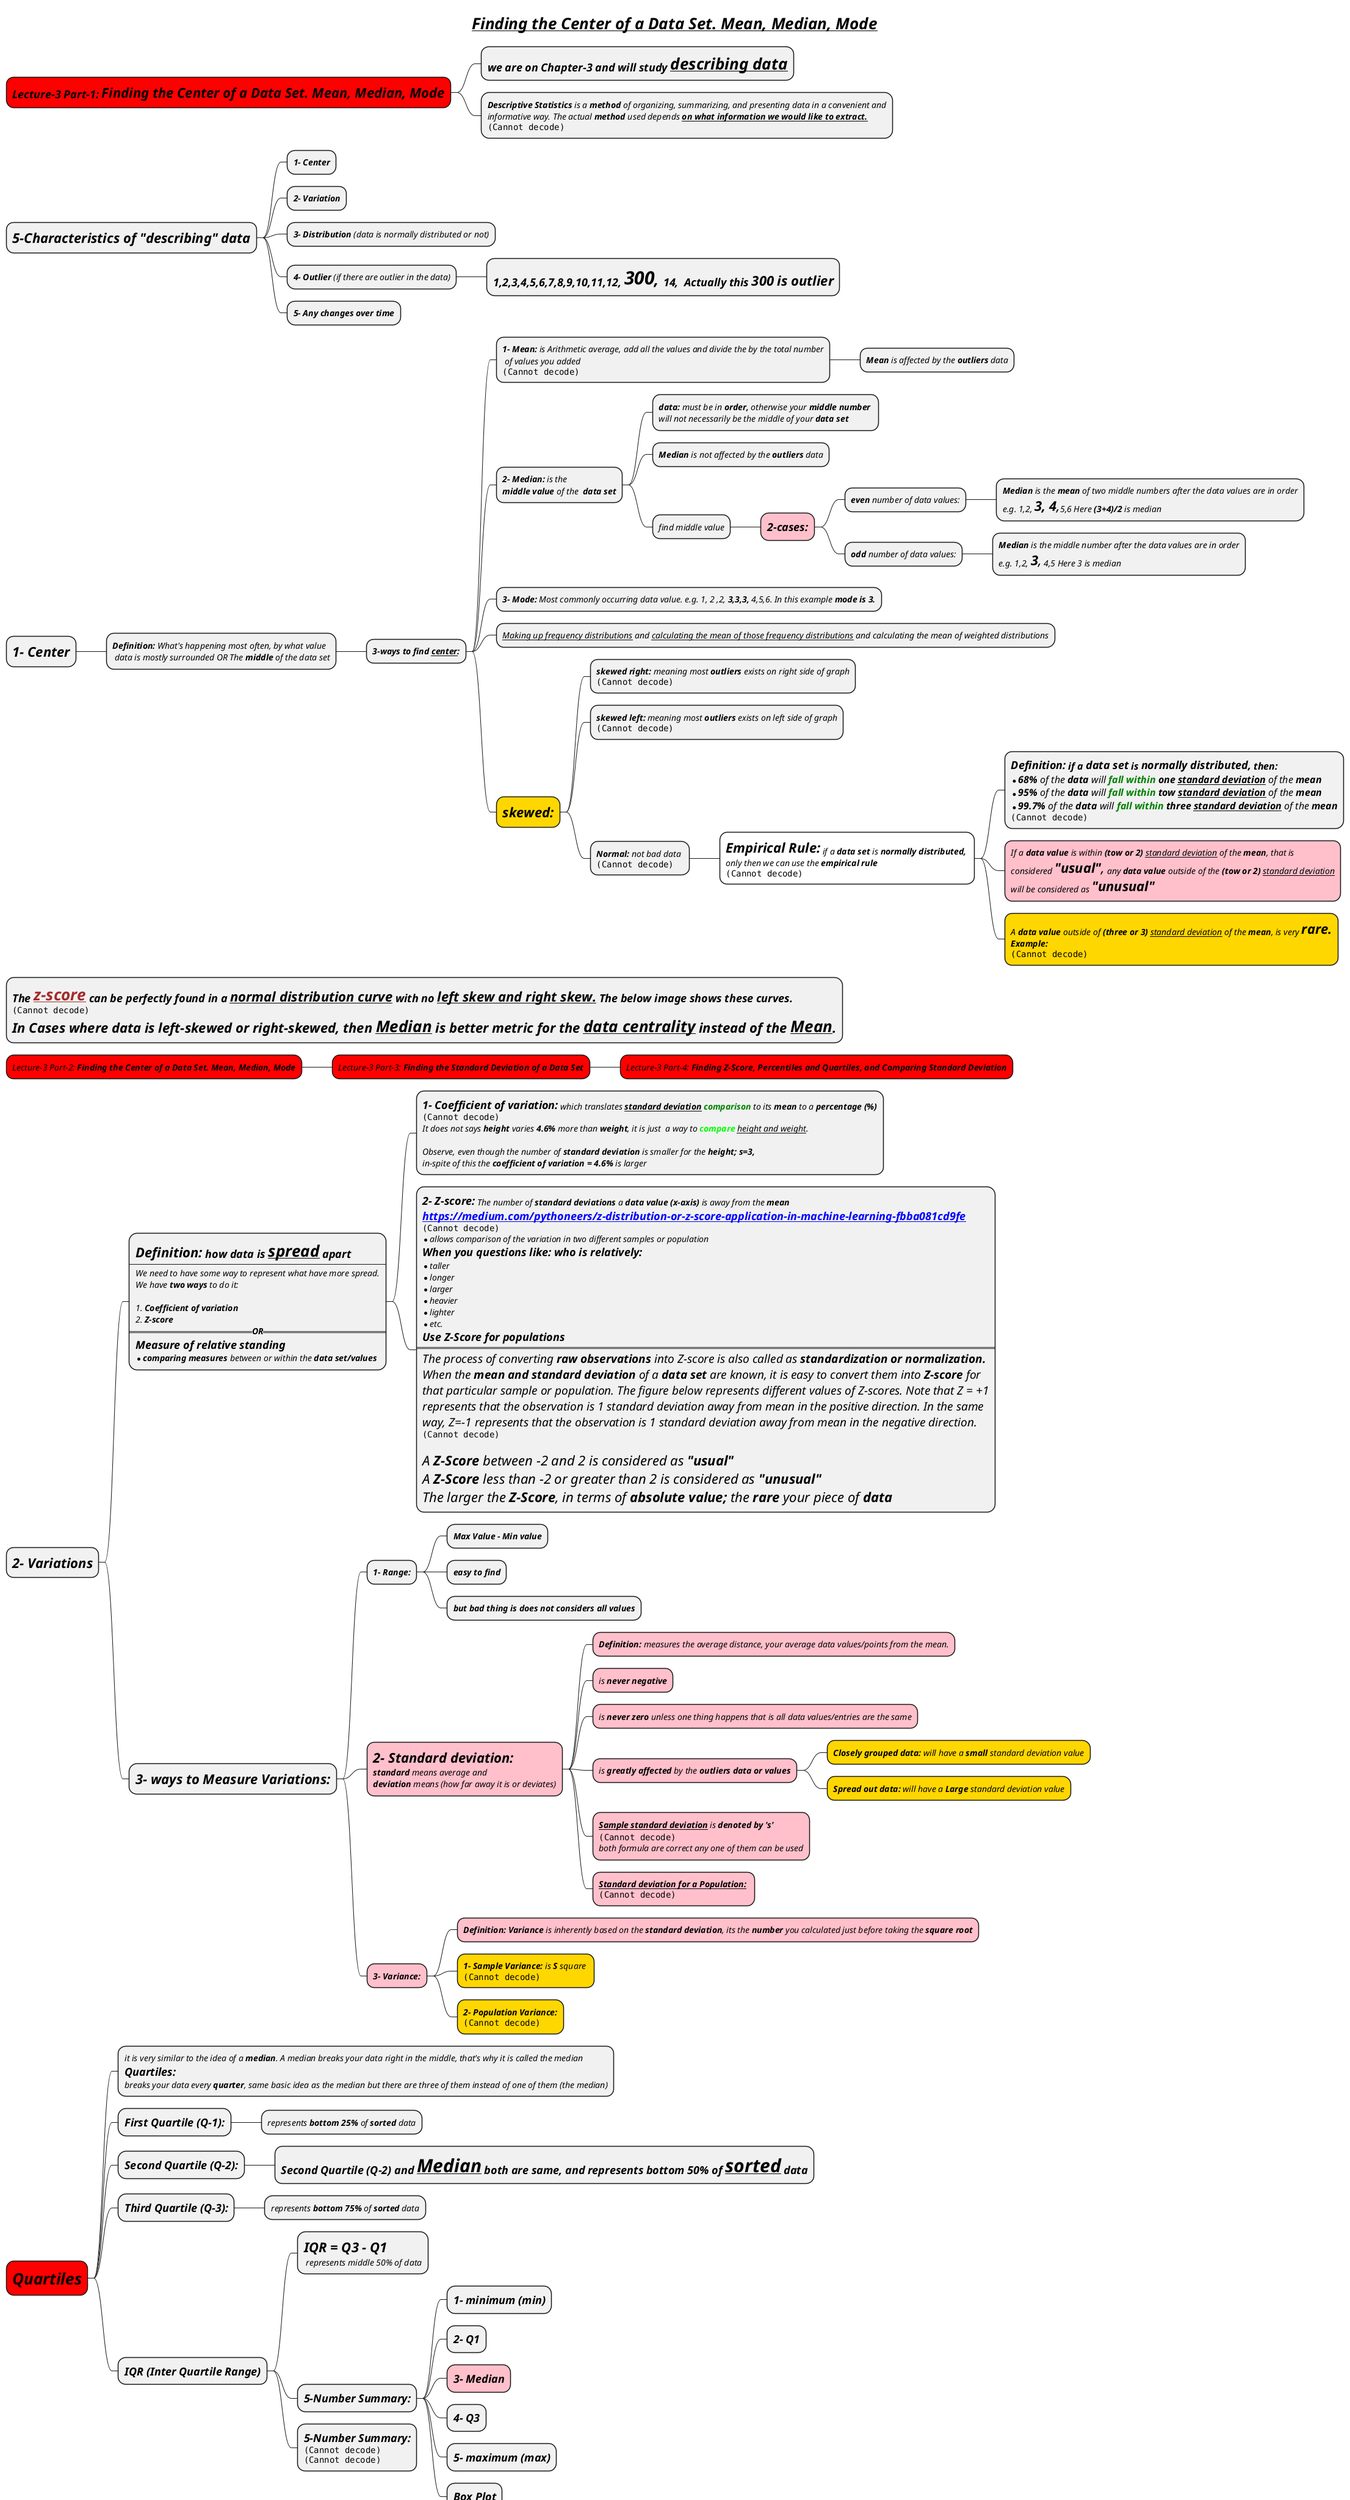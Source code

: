 @startmindmap
skinparam node {
    FontStyle italic
}

title =__//Finding the Center of a Data Set. Mean, Median, Mode//__

*[#red] =Lecture-3 Part-1: **Finding the Center of a Data Set. Mean, Median, Mode**
** = we are on Chapter-3 and will study **__describing data__**

**:**Descriptive Statistics** is a **method** of organizing, summarizing, and presenting data in a convenient and
informative way. The actual **method** used depends **__on what information we would like to extract.__**
<img:images/img_31.png>;


* <size: 22>**5-Characteristics of "describing" data**
** **1- Center**
** **2- Variation**
** **3- Distribution** (data is normally distributed or not)
** **4- Outlier** (if there are outlier in the data)
*** = 1,2,3,4,5,6,7,8,9,10,11,12, <size:22>**300**, </size>14,  Actually this **300 is outlier**
** **5- Any changes over time**


* =**1- Center**
** **Definition:** What's happening most often, by what value\n data is mostly surrounded OR The **middle** of the data set
*** **3-ways to find __center__:**
**** **1- Mean:** is Arithmetic average, add all the values and divide the by the total number\n of values you added\n<img:images/img_12.png>
***** **Mean** is affected by the **outliers** data
**** **2- Median:** is the \n**middle value** of the  **data set**
***** **data:** must be in **order,** otherwise your **middle number** \nwill not necessarily be the middle of your **data set**
***** **Median** is not affected by the **outliers** data
***** find middle value
******[#pink] =2-cases:
******* **even** number of data values:
******** **Median** is the **mean** of two middle numbers after the data values are in order\ne.g. 1,2, <size:22>**3, 4**,</size>5,6 Here **(3+4)/2** is median
******* **odd** number of data values:
******** **Median** is the middle number after the data values are in order\ne.g. 1,2, <size:22>**3**,</size> 4,5 Here 3 is median
**** **3- Mode:** Most commonly occurring data value. e.g. 1, 2 ,2, **3,3,3,** 4,5,6. In this example **mode is 3.**
**** __Making up frequency distributions__ and __calculating the mean of those frequency distributions__ and calculating the mean of weighted distributions
****[#gold] <size: 22>**skewed:**</size>
***** **skewed right:** meaning most** outliers** exists on right side of graph\n<img:images/img_13.png>
***** **skewed left:** meaning most **outliers** exists on left side of graph\n<img:images/img_14.png>
***** **Normal:** not bad data \n<img:images/img_15.png>
******[#white] <size:22>**Empirical Rule:**</size> if a **data set** is **normally distributed,** \nonly then we can use the **empirical rule**\n<img:images/img_22.png>
*******:==**Definition:** if a **data set** is **normally distributed,** then:
* <size:16>**68%** of the **data** will <color #green>**fall within**</color> **one __standard deviation__** of the **mean**
* <size:16>**95%** of the **data** will <color #green>**fall within**</color> **tow __standard deviation__** of the **mean**
* <size:16>**99.7%** of the **data** will <color #green>**fall within**</color> **three __standard deviation__** of the **mean**
<img:images/img_24.png>;


*******[#pink]:If a **data value** is within **(tow or 2)** __standard deviation__ of the **mean**, that is
considered <size:22>**"usual"**,</size> any **data value** outside of the **(tow or 2)** __standard deviation__
will be considered as <size:22>**"unusual"**</size>;

*******[#gold]:A **data value** outside of **(three or 3)** __standard deviation__ of the **mean**, is very <size:22>**rare.**</size>
**Example:**
<img:images/img_19.png>;

*:=The __<color #brown>z-score</color>__ can be perfectly found in a __normal distribution curve__ with no __left skew and right skew.__ The below image shows these curves.
<img:images/img_23.png>
=//In Cases where data is left-skewed or right-skewed, then __Median__ is better metric for the __data centrality__ instead of the __Mean__.//;


*[#red] Lecture-3 Part-2: **Finding the Center of a Data Set. Mean, Median, Mode**
**[#red] Lecture-3 Part-3: **Finding the Standard Deviation of a Data Set**
***[#red] Lecture-3 Part-4: **Finding Z-Score, Percentiles and Quartiles, and Comparing Standard Deviation**


* =**2- Variations**
**:=**Definition:** how data is **__spread__** apart
----
We need to have some way to represent what have more spread.
We have **two ways** to do it:

# **Coefficient of variation**
# **Z-score**
==**OR**==
=Measure of relative standing
* **comparing measures** between or within the **data set/values**;

***:<size:18>**1- Coefficient of variation:**</size> which translates __**standard deviation**__ <color #green>**comparison**</color> to its **mean** to a **percentage (%)**
<img:images/img_20.png>
It does not says **height** varies **4.6%** more than **weight**, it is just  a way to <color #lime>**compare**</color> __height and weight__.

Observe, even though the number of **standard deviation** is smaller for the **height; s=3,**
in-spite of this the **coefficient of variation = 4.6%** is larger;

***:<size:18>**2- Z-score:**</size> The number of **standard deviations** a **data value (x-axis)** is away from the **mean**
= [[https://medium.com/pythoneers/z-distribution-or-z-score-application-in-machine-learning-fbba081cd9fe]]
<img:images/img_21.png>
* allows comparison of the variation in two different samples or population
=When you questions like: who is relatively:
* taller
* longer
* larger
* heavier
* lighter
* etc.
=Use Z-Score for populations
====
<size:19>The process of converting **raw observations** into Z-score is also called as **standardization or normalization.**
<size:19>When the **mean and standard deviation** of a **data set** are known, it is easy to convert them into **Z-score** for
<size:19>that particular sample or population. The figure below represents different values of Z-scores. Note that Z = +1
<size:19>represents that the observation is 1 standard deviation away from mean in the positive direction. In the same
<size:19>way, Z=-1 represents that the observation is 1 standard deviation away from mean in the negative direction.
<img:images/img_25.png>

<size:22>A **Z-Score** between -2 and 2 is considered as **"usual"**
<size:22>A **Z-Score** less than -2 or greater than 2 is considered as **"unusual"**
<size:22>The larger the **Z-Score**, in terms of **absolute value;** the **rare** your piece of **data**;

** =**3- ways to Measure Variations:**
*** **1- Range:**
**** **Max Value - Min value**
**** **easy to find**
**** **but bad thing is does not considers all values**
***[#pink] =**2- Standard deviation:** \n**standard** means average and\n**deviation** means (how far away it is or deviates)
****[#pink] **Definition:** measures the average distance, your average data values/points from the mean.
****[#pink] is **never negative**
****[#pink] is **never zero** unless one thing happens that is all data values/entries are the same
****[#pink] is **greatly affected** by the **outliers data or values**
*****[#gold] **Closely grouped data:** will have a **small** standard deviation value
*****[#gold] **Spread out data:** will have a **Large** standard deviation value
****[#pink] **__Sample standard deviation__** is **denoted by 's'** \n<img:images/img_16.png> \nboth formula are correct any one of them can be used
****[#pink] **__Standard deviation for a Population:__** \n<img:images/img_17.png>


***[#pink] **3- Variance:**
****[#pink] **Definition:** **Variance** is inherently based on the **standard deviation**, its the **number** you calculated just before taking the **square root**
****[#gold] **1- Sample Variance:** is **S** square \n<img:images/img_18.png>
****[#gold] **2- Population Variance:**\n<img:images/img_18.png>

*[#red] =//**Quartiles**//
**:it is very similar to the idea of a **median**. A median breaks your data right in the middle, that's why it is called the median
= Quartiles:
breaks your data every **quarter**, same basic idea as the median but there are three of them instead of one of them (the median);
** =First Quartile (Q-1):
*** represents **bottom 25%** of **sorted** data
** =Second Quartile (Q-2):
*** =Second Quartile (Q-2) and //**__Median__**// both are same, and represents bottom 50% of //__**sorted**__// data
** =Third Quartile (Q-3):
*** represents **bottom 75%** of **sorted** data

** =IQR (Inter Quartile Range)
*** =**IQR = Q3 - Q1** \n represents middle 50% of data
*** = 5-Number Summary:
**** =1- minimum (min)
**** =2- Q1
****[#pink] =3- Median
**** =4- Q3
**** =5- maximum (max)
**** =Box Plot
*** = 5-Number Summary:\n<img:images/img_27.png>\n<img:images/img_28.png>

* =//**__Box plot__**//
** <img:images/img_29.png>
*** <img:images/img_30.png>


* =Percentiles
** Separates data into 100 parts, Therefore, there are 99 percentiles\n <img:images/img_26.png>
** **Example:** lets say yuo <size:22> score 78 on a test/exam </size> and you want to figure out the percentile for the class, you should find out how many people did worse than you.


* =//4- Outlier//
**:=Given below is the method to find the outliers //**__mathematically__**//
=Step-1: Find IQR, that is IQR = Q3- Q1
=Step-2: <color #green>1.5</color> * (IQR) = ( ? )
=Step-3: Q1 - <color #green>1.5</color> * (IQR)
=Step-4: Q3 + <color #green>1.5</color> * (IQR);
@endmindmap
